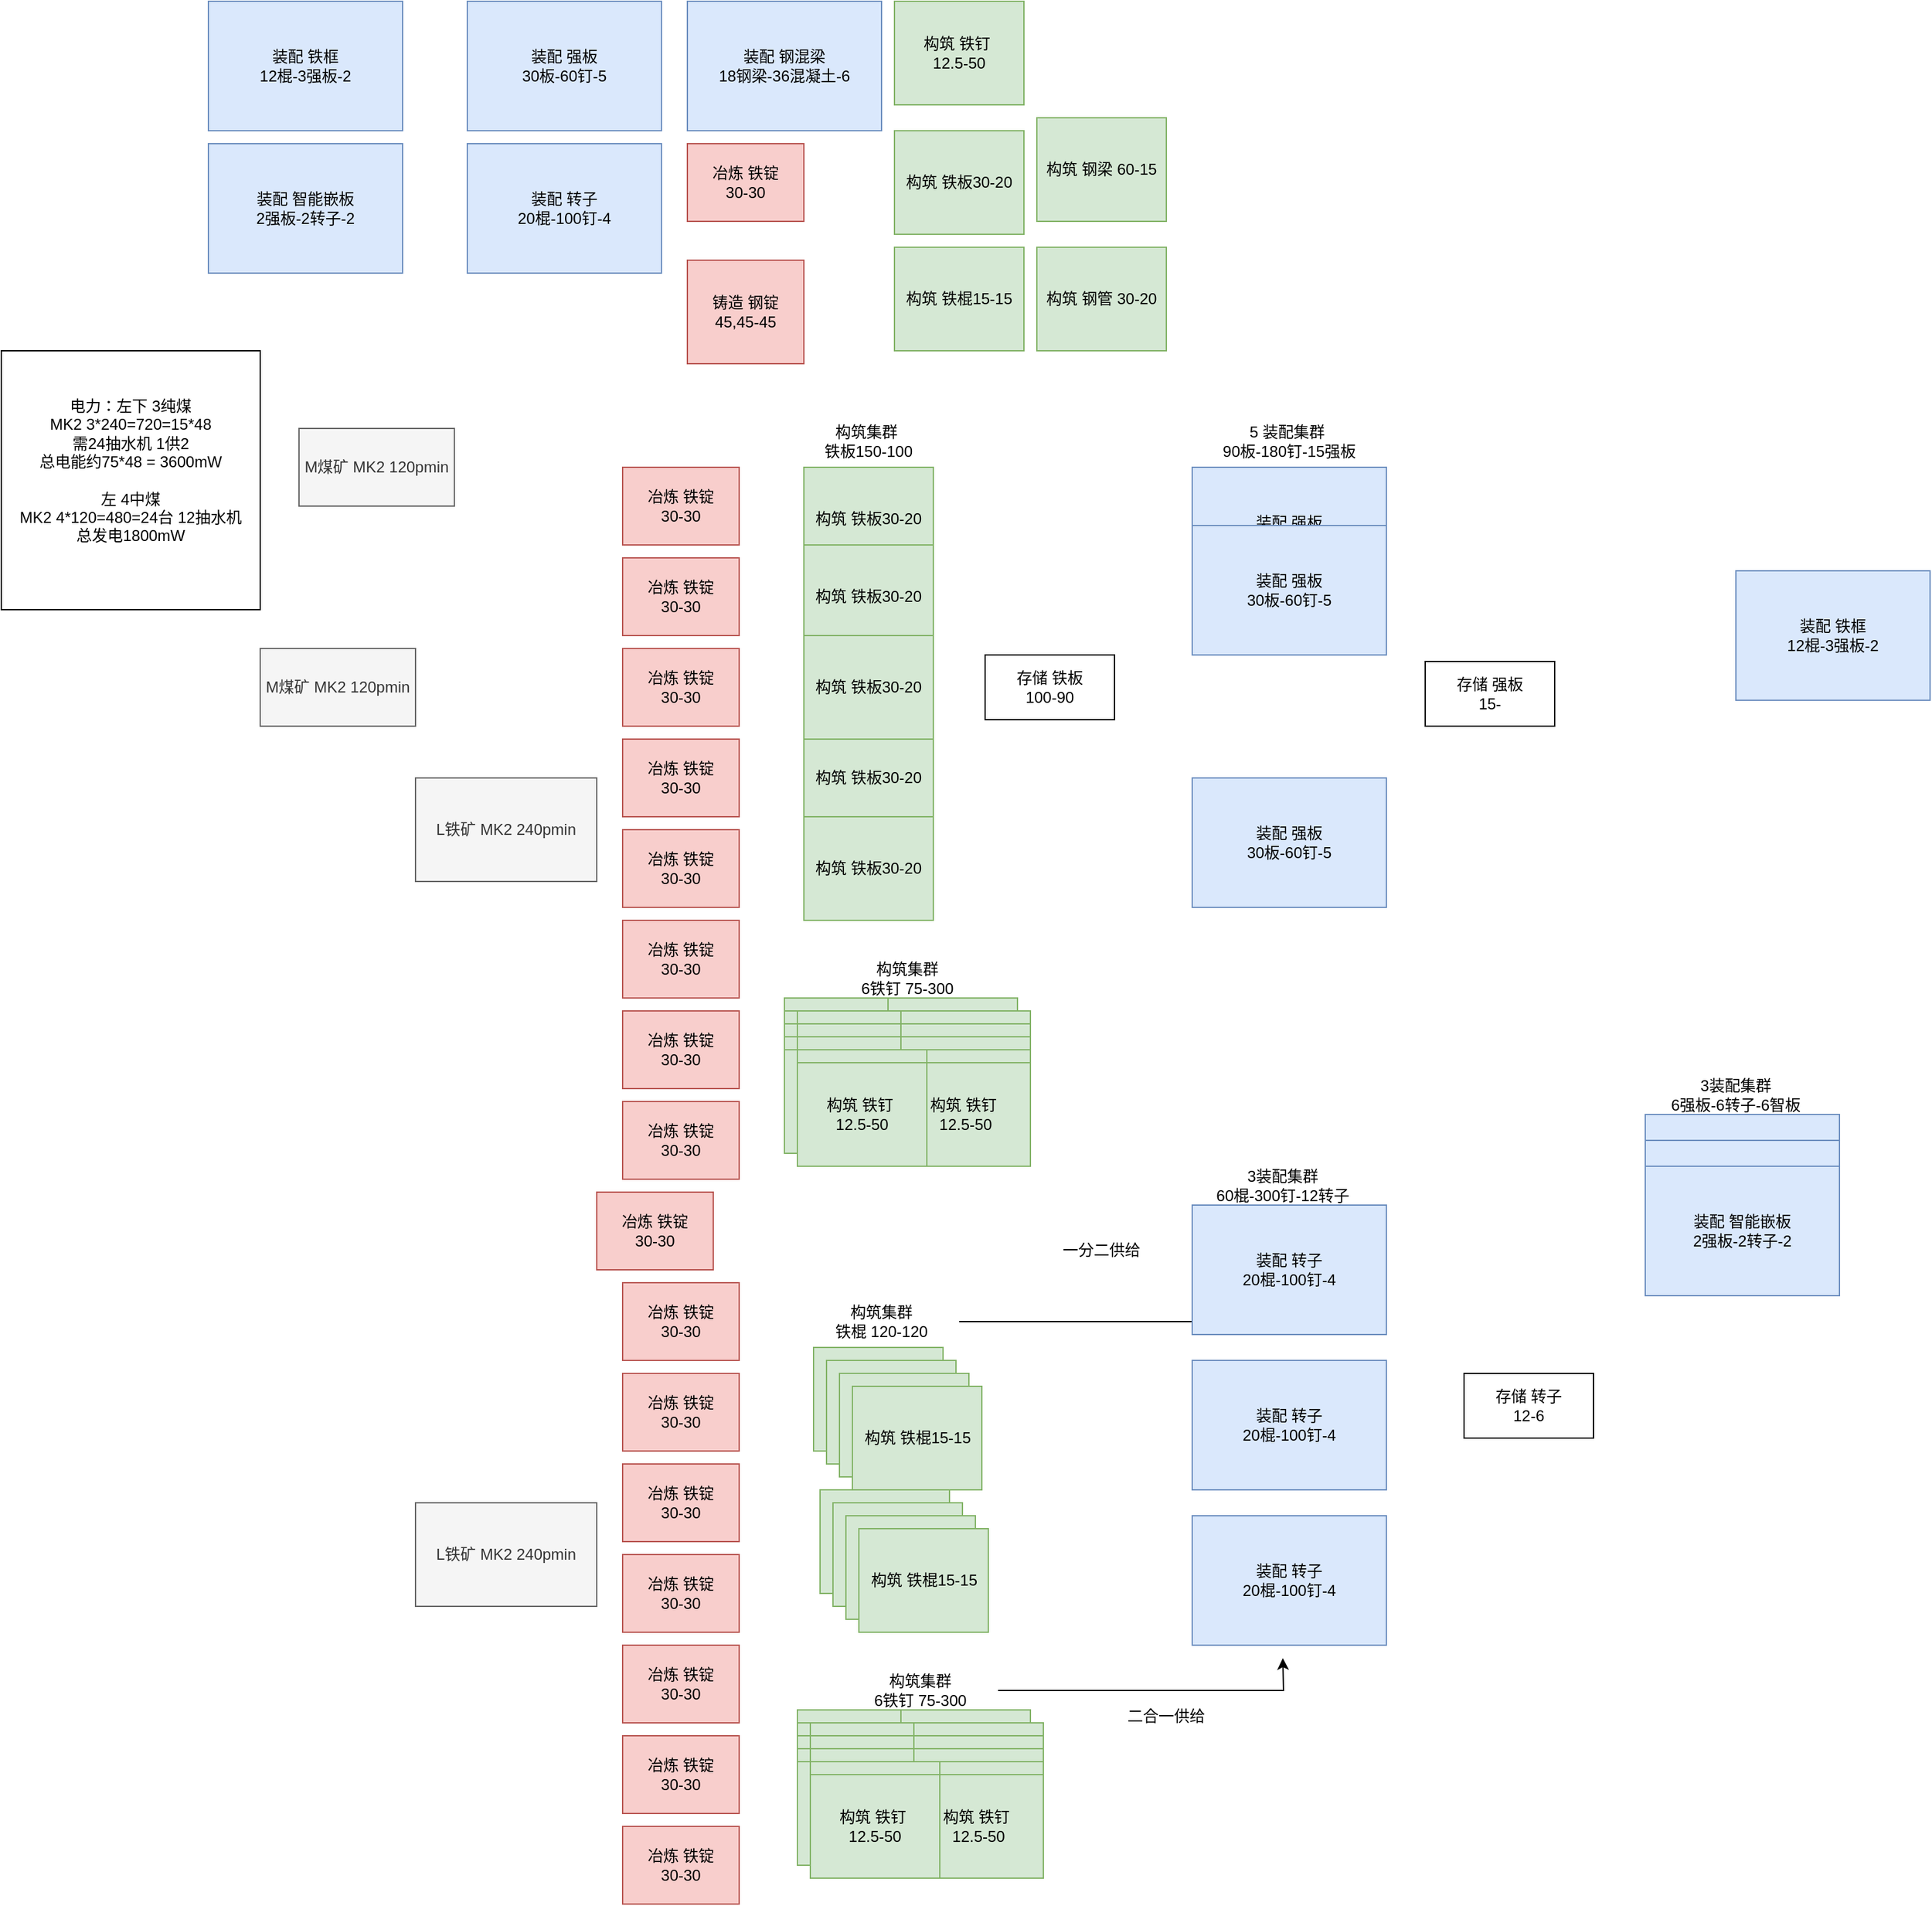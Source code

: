 <mxfile version="26.0.14">
  <diagram name="第 1 页" id="i8XOcRYiCNzHV1Cfkk7H">
    <mxGraphModel dx="2261" dy="1930" grid="1" gridSize="10" guides="1" tooltips="1" connect="1" arrows="1" fold="1" page="1" pageScale="1" pageWidth="827" pageHeight="1169" math="0" shadow="0">
      <root>
        <mxCell id="0" />
        <mxCell id="1" parent="0" />
        <mxCell id="OZfzm9xs_ot9Pj_BeB6e-1" value="L铁矿 MK2 240pmin" style="rounded=0;whiteSpace=wrap;html=1;fillColor=#f5f5f5;fontColor=#333333;strokeColor=#666666;" vertex="1" parent="1">
          <mxGeometry y="400" width="140" height="80" as="geometry" />
        </mxCell>
        <mxCell id="OZfzm9xs_ot9Pj_BeB6e-10" value="构筑 铁板30-20" style="rounded=0;whiteSpace=wrap;html=1;fillColor=#d5e8d4;strokeColor=#82b366;" vertex="1" parent="1">
          <mxGeometry x="300" y="360" width="100" height="80" as="geometry" />
        </mxCell>
        <mxCell id="OZfzm9xs_ot9Pj_BeB6e-11" value="构筑 铁棍15-15" style="rounded=0;whiteSpace=wrap;html=1;fillColor=#d5e8d4;strokeColor=#82b366;" vertex="1" parent="1">
          <mxGeometry x="370" y="-10" width="100" height="80" as="geometry" />
        </mxCell>
        <mxCell id="OZfzm9xs_ot9Pj_BeB6e-12" value="构筑 铁钉&amp;nbsp;&lt;div&gt;12.5-50&lt;/div&gt;" style="rounded=0;whiteSpace=wrap;html=1;fillColor=#d5e8d4;strokeColor=#82b366;" vertex="1" parent="1">
          <mxGeometry x="370" y="-200" width="100" height="80" as="geometry" />
        </mxCell>
        <mxCell id="OZfzm9xs_ot9Pj_BeB6e-14" value="冶炼 铁锭&lt;div&gt;30-30&lt;/div&gt;" style="rounded=0;whiteSpace=wrap;html=1;fillColor=#f8cecc;strokeColor=#b85450;" vertex="1" parent="1">
          <mxGeometry x="210" y="-90" width="90" height="60" as="geometry" />
        </mxCell>
        <mxCell id="OZfzm9xs_ot9Pj_BeB6e-15" value="构筑 钢管 30-20" style="rounded=0;whiteSpace=wrap;html=1;fillColor=#d5e8d4;strokeColor=#82b366;" vertex="1" parent="1">
          <mxGeometry x="480" y="-10" width="100" height="80" as="geometry" />
        </mxCell>
        <mxCell id="OZfzm9xs_ot9Pj_BeB6e-16" value="构筑 钢梁 60-15" style="rounded=0;whiteSpace=wrap;html=1;fillColor=#d5e8d4;strokeColor=#82b366;" vertex="1" parent="1">
          <mxGeometry x="480" y="-110" width="100" height="80" as="geometry" />
        </mxCell>
        <mxCell id="OZfzm9xs_ot9Pj_BeB6e-17" value="装配 钢混梁&lt;div&gt;18钢梁-36混凝土-6&lt;/div&gt;" style="rounded=0;whiteSpace=wrap;html=1;fillColor=#dae8fc;strokeColor=#6c8ebf;" vertex="1" parent="1">
          <mxGeometry x="210" y="-200" width="150" height="100" as="geometry" />
        </mxCell>
        <mxCell id="OZfzm9xs_ot9Pj_BeB6e-18" value="装配 铁框&lt;div&gt;12棍-3强板-2&lt;/div&gt;" style="rounded=0;whiteSpace=wrap;html=1;fillColor=#dae8fc;strokeColor=#6c8ebf;" vertex="1" parent="1">
          <mxGeometry x="-160" y="-200" width="150" height="100" as="geometry" />
        </mxCell>
        <mxCell id="OZfzm9xs_ot9Pj_BeB6e-19" value="装配 智能嵌板&lt;div&gt;2强板-2转子-2&lt;/div&gt;" style="rounded=0;whiteSpace=wrap;html=1;fillColor=#dae8fc;strokeColor=#6c8ebf;" vertex="1" parent="1">
          <mxGeometry x="-160" y="-90" width="150" height="100" as="geometry" />
        </mxCell>
        <mxCell id="OZfzm9xs_ot9Pj_BeB6e-20" value="装配 转子&lt;div&gt;20棍-100钉-4&lt;/div&gt;" style="rounded=0;whiteSpace=wrap;html=1;fillColor=#dae8fc;strokeColor=#6c8ebf;" vertex="1" parent="1">
          <mxGeometry x="40" y="-90" width="150" height="100" as="geometry" />
        </mxCell>
        <mxCell id="OZfzm9xs_ot9Pj_BeB6e-21" value="装配 强板&lt;div&gt;30板-60钉-5&lt;/div&gt;" style="rounded=0;whiteSpace=wrap;html=1;fillColor=#dae8fc;strokeColor=#6c8ebf;" vertex="1" parent="1">
          <mxGeometry x="40" y="-200" width="150" height="100" as="geometry" />
        </mxCell>
        <mxCell id="OZfzm9xs_ot9Pj_BeB6e-49" value="M煤矿 MK2 120pmin" style="rounded=0;whiteSpace=wrap;html=1;fillColor=#f5f5f5;fontColor=#333333;strokeColor=#666666;" vertex="1" parent="1">
          <mxGeometry x="-90" y="130" width="120" height="60" as="geometry" />
        </mxCell>
        <mxCell id="OZfzm9xs_ot9Pj_BeB6e-51" value="电力：左下 3纯煤&lt;div&gt;MK2 3*240=720=15*48&lt;/div&gt;&lt;div&gt;需24抽水机 1供2&lt;/div&gt;&lt;div&gt;总电能约75*48 = 3600mW&lt;/div&gt;&lt;div&gt;&lt;br&gt;&lt;/div&gt;&lt;div&gt;左 4中煤&lt;/div&gt;&lt;div&gt;MK2 4*120=480=24台 12抽水机&lt;/div&gt;&lt;div&gt;总发电1800mW&lt;/div&gt;&lt;div&gt;&lt;br&gt;&lt;/div&gt;" style="whiteSpace=wrap;html=1;aspect=fixed;" vertex="1" parent="1">
          <mxGeometry x="-320" y="70" width="200" height="200" as="geometry" />
        </mxCell>
        <mxCell id="OZfzm9xs_ot9Pj_BeB6e-54" value="M煤矿 MK2 120pmin" style="rounded=0;whiteSpace=wrap;html=1;fillColor=#f5f5f5;fontColor=#333333;strokeColor=#666666;" vertex="1" parent="1">
          <mxGeometry x="-120" y="300" width="120" height="60" as="geometry" />
        </mxCell>
        <mxCell id="OZfzm9xs_ot9Pj_BeB6e-120" value="铸造 钢锭&lt;div&gt;&lt;span style=&quot;background-color: transparent; color: light-dark(rgb(0, 0, 0), rgb(255, 255, 255));&quot;&gt;45,45-45&lt;/span&gt;&lt;/div&gt;" style="rounded=0;whiteSpace=wrap;html=1;fillColor=#f8cecc;strokeColor=#b85450;" vertex="1" parent="1">
          <mxGeometry x="210" width="90" height="80" as="geometry" />
        </mxCell>
        <mxCell id="OZfzm9xs_ot9Pj_BeB6e-121" value="存储 铁板&lt;div&gt;100-90&lt;/div&gt;" style="rounded=0;whiteSpace=wrap;html=1;" vertex="1" parent="1">
          <mxGeometry x="440" y="305" width="100" height="50" as="geometry" />
        </mxCell>
        <mxCell id="OZfzm9xs_ot9Pj_BeB6e-123" value="冶炼 铁锭&lt;div&gt;30-30&lt;/div&gt;" style="rounded=0;whiteSpace=wrap;html=1;fillColor=#f8cecc;strokeColor=#b85450;" vertex="1" parent="1">
          <mxGeometry x="160" y="160" width="90" height="60" as="geometry" />
        </mxCell>
        <mxCell id="OZfzm9xs_ot9Pj_BeB6e-124" value="冶炼 铁锭&lt;div&gt;30-30&lt;/div&gt;" style="rounded=0;whiteSpace=wrap;html=1;fillColor=#f8cecc;strokeColor=#b85450;" vertex="1" parent="1">
          <mxGeometry x="160" y="230" width="90" height="60" as="geometry" />
        </mxCell>
        <mxCell id="OZfzm9xs_ot9Pj_BeB6e-125" value="冶炼 铁锭&lt;div&gt;30-30&lt;/div&gt;" style="rounded=0;whiteSpace=wrap;html=1;fillColor=#f8cecc;strokeColor=#b85450;" vertex="1" parent="1">
          <mxGeometry x="160" y="300" width="90" height="60" as="geometry" />
        </mxCell>
        <mxCell id="OZfzm9xs_ot9Pj_BeB6e-126" value="冶炼 铁锭&lt;div&gt;30-30&lt;/div&gt;" style="rounded=0;whiteSpace=wrap;html=1;fillColor=#f8cecc;strokeColor=#b85450;" vertex="1" parent="1">
          <mxGeometry x="160" y="370" width="90" height="60" as="geometry" />
        </mxCell>
        <mxCell id="OZfzm9xs_ot9Pj_BeB6e-127" value="冶炼 铁锭&lt;div&gt;30-30&lt;/div&gt;" style="rounded=0;whiteSpace=wrap;html=1;fillColor=#f8cecc;strokeColor=#b85450;" vertex="1" parent="1">
          <mxGeometry x="160" y="440" width="90" height="60" as="geometry" />
        </mxCell>
        <mxCell id="OZfzm9xs_ot9Pj_BeB6e-128" value="冶炼 铁锭&lt;div&gt;30-30&lt;/div&gt;" style="rounded=0;whiteSpace=wrap;html=1;fillColor=#f8cecc;strokeColor=#b85450;" vertex="1" parent="1">
          <mxGeometry x="160" y="510" width="90" height="60" as="geometry" />
        </mxCell>
        <mxCell id="OZfzm9xs_ot9Pj_BeB6e-129" value="冶炼 铁锭&lt;div&gt;30-30&lt;/div&gt;" style="rounded=0;whiteSpace=wrap;html=1;fillColor=#f8cecc;strokeColor=#b85450;" vertex="1" parent="1">
          <mxGeometry x="160" y="580" width="90" height="60" as="geometry" />
        </mxCell>
        <mxCell id="OZfzm9xs_ot9Pj_BeB6e-130" value="冶炼 铁锭&lt;div&gt;30-30&lt;/div&gt;" style="rounded=0;whiteSpace=wrap;html=1;fillColor=#f8cecc;strokeColor=#b85450;" vertex="1" parent="1">
          <mxGeometry x="160" y="650" width="90" height="60" as="geometry" />
        </mxCell>
        <mxCell id="OZfzm9xs_ot9Pj_BeB6e-131" value="构筑 铁板30-20" style="rounded=0;whiteSpace=wrap;html=1;fillColor=#d5e8d4;strokeColor=#82b366;" vertex="1" parent="1">
          <mxGeometry x="300" y="160" width="100" height="80" as="geometry" />
        </mxCell>
        <mxCell id="OZfzm9xs_ot9Pj_BeB6e-132" value="构筑 铁板30-20" style="rounded=0;whiteSpace=wrap;html=1;fillColor=#d5e8d4;strokeColor=#82b366;" vertex="1" parent="1">
          <mxGeometry x="300" y="220" width="100" height="80" as="geometry" />
        </mxCell>
        <mxCell id="OZfzm9xs_ot9Pj_BeB6e-133" value="构筑 铁板30-20" style="rounded=0;whiteSpace=wrap;html=1;fillColor=#d5e8d4;strokeColor=#82b366;" vertex="1" parent="1">
          <mxGeometry x="300" y="290" width="100" height="80" as="geometry" />
        </mxCell>
        <mxCell id="OZfzm9xs_ot9Pj_BeB6e-134" value="构筑 铁板30-20" style="rounded=0;whiteSpace=wrap;html=1;fillColor=#d5e8d4;strokeColor=#82b366;" vertex="1" parent="1">
          <mxGeometry x="370" y="-100" width="100" height="80" as="geometry" />
        </mxCell>
        <mxCell id="OZfzm9xs_ot9Pj_BeB6e-135" value="构筑 铁板30-20" style="rounded=0;whiteSpace=wrap;html=1;fillColor=#d5e8d4;strokeColor=#82b366;" vertex="1" parent="1">
          <mxGeometry x="300" y="430" width="100" height="80" as="geometry" />
        </mxCell>
        <mxCell id="OZfzm9xs_ot9Pj_BeB6e-136" value="装配 强板&lt;div&gt;30板-60钉-5&lt;/div&gt;" style="rounded=0;whiteSpace=wrap;html=1;fillColor=#dae8fc;strokeColor=#6c8ebf;" vertex="1" parent="1">
          <mxGeometry x="600" y="160" width="150" height="100" as="geometry" />
        </mxCell>
        <mxCell id="OZfzm9xs_ot9Pj_BeB6e-137" value="装配 强板&lt;div&gt;30板-60钉-5&lt;/div&gt;" style="rounded=0;whiteSpace=wrap;html=1;fillColor=#dae8fc;strokeColor=#6c8ebf;" vertex="1" parent="1">
          <mxGeometry x="600" y="205" width="150" height="100" as="geometry" />
        </mxCell>
        <mxCell id="OZfzm9xs_ot9Pj_BeB6e-138" value="装配 强板&lt;div&gt;30板-60钉-5&lt;/div&gt;" style="rounded=0;whiteSpace=wrap;html=1;fillColor=#dae8fc;strokeColor=#6c8ebf;" vertex="1" parent="1">
          <mxGeometry x="600" y="400" width="150" height="100" as="geometry" />
        </mxCell>
        <mxCell id="OZfzm9xs_ot9Pj_BeB6e-139" value="构筑集群&amp;nbsp;&lt;div&gt;铁板150-100&lt;/div&gt;" style="text;html=1;align=center;verticalAlign=middle;whiteSpace=wrap;rounded=0;" vertex="1" parent="1">
          <mxGeometry x="290" y="110" width="120" height="60" as="geometry" />
        </mxCell>
        <mxCell id="OZfzm9xs_ot9Pj_BeB6e-140" value="5 装配集群&amp;nbsp;&lt;div&gt;90板-180钉-15强板&lt;/div&gt;" style="text;html=1;align=center;verticalAlign=middle;whiteSpace=wrap;rounded=0;" vertex="1" parent="1">
          <mxGeometry x="615" y="110" width="120" height="60" as="geometry" />
        </mxCell>
        <mxCell id="OZfzm9xs_ot9Pj_BeB6e-141" value="存储 强板&lt;div&gt;15-&lt;/div&gt;" style="rounded=0;whiteSpace=wrap;html=1;" vertex="1" parent="1">
          <mxGeometry x="780" y="310" width="100" height="50" as="geometry" />
        </mxCell>
        <mxCell id="OZfzm9xs_ot9Pj_BeB6e-142" value="L铁矿 MK2 240pmin" style="rounded=0;whiteSpace=wrap;html=1;fillColor=#f5f5f5;fontColor=#333333;strokeColor=#666666;" vertex="1" parent="1">
          <mxGeometry y="960" width="140" height="80" as="geometry" />
        </mxCell>
        <mxCell id="OZfzm9xs_ot9Pj_BeB6e-143" value="冶炼 铁锭&lt;div&gt;30-30&lt;/div&gt;" style="rounded=0;whiteSpace=wrap;html=1;fillColor=#f8cecc;strokeColor=#b85450;" vertex="1" parent="1">
          <mxGeometry x="140" y="720" width="90" height="60" as="geometry" />
        </mxCell>
        <mxCell id="OZfzm9xs_ot9Pj_BeB6e-144" value="冶炼 铁锭&lt;div&gt;30-30&lt;/div&gt;" style="rounded=0;whiteSpace=wrap;html=1;fillColor=#f8cecc;strokeColor=#b85450;" vertex="1" parent="1">
          <mxGeometry x="160" y="790" width="90" height="60" as="geometry" />
        </mxCell>
        <mxCell id="OZfzm9xs_ot9Pj_BeB6e-145" value="冶炼 铁锭&lt;div&gt;30-30&lt;/div&gt;" style="rounded=0;whiteSpace=wrap;html=1;fillColor=#f8cecc;strokeColor=#b85450;" vertex="1" parent="1">
          <mxGeometry x="160" y="860" width="90" height="60" as="geometry" />
        </mxCell>
        <mxCell id="OZfzm9xs_ot9Pj_BeB6e-146" value="冶炼 铁锭&lt;div&gt;30-30&lt;/div&gt;" style="rounded=0;whiteSpace=wrap;html=1;fillColor=#f8cecc;strokeColor=#b85450;" vertex="1" parent="1">
          <mxGeometry x="160" y="930" width="90" height="60" as="geometry" />
        </mxCell>
        <mxCell id="OZfzm9xs_ot9Pj_BeB6e-147" value="冶炼 铁锭&lt;div&gt;30-30&lt;/div&gt;" style="rounded=0;whiteSpace=wrap;html=1;fillColor=#f8cecc;strokeColor=#b85450;" vertex="1" parent="1">
          <mxGeometry x="160" y="1000" width="90" height="60" as="geometry" />
        </mxCell>
        <mxCell id="OZfzm9xs_ot9Pj_BeB6e-148" value="冶炼 铁锭&lt;div&gt;30-30&lt;/div&gt;" style="rounded=0;whiteSpace=wrap;html=1;fillColor=#f8cecc;strokeColor=#b85450;" vertex="1" parent="1">
          <mxGeometry x="160" y="1070" width="90" height="60" as="geometry" />
        </mxCell>
        <mxCell id="OZfzm9xs_ot9Pj_BeB6e-149" value="冶炼 铁锭&lt;div&gt;30-30&lt;/div&gt;" style="rounded=0;whiteSpace=wrap;html=1;fillColor=#f8cecc;strokeColor=#b85450;" vertex="1" parent="1">
          <mxGeometry x="160" y="1140" width="90" height="60" as="geometry" />
        </mxCell>
        <mxCell id="OZfzm9xs_ot9Pj_BeB6e-150" value="冶炼 铁锭&lt;div&gt;30-30&lt;/div&gt;" style="rounded=0;whiteSpace=wrap;html=1;fillColor=#f8cecc;strokeColor=#b85450;" vertex="1" parent="1">
          <mxGeometry x="160" y="1210" width="90" height="60" as="geometry" />
        </mxCell>
        <mxCell id="OZfzm9xs_ot9Pj_BeB6e-162" value="构筑 铁棍15-15" style="rounded=0;whiteSpace=wrap;html=1;fillColor=#d5e8d4;strokeColor=#82b366;" vertex="1" parent="1">
          <mxGeometry x="307.5" y="840" width="100" height="80" as="geometry" />
        </mxCell>
        <mxCell id="OZfzm9xs_ot9Pj_BeB6e-163" value="构筑 铁棍15-15" style="rounded=0;whiteSpace=wrap;html=1;fillColor=#d5e8d4;strokeColor=#82b366;" vertex="1" parent="1">
          <mxGeometry x="317.5" y="850" width="100" height="80" as="geometry" />
        </mxCell>
        <mxCell id="OZfzm9xs_ot9Pj_BeB6e-164" value="构筑 铁棍15-15" style="rounded=0;whiteSpace=wrap;html=1;fillColor=#d5e8d4;strokeColor=#82b366;" vertex="1" parent="1">
          <mxGeometry x="327.5" y="860" width="100" height="80" as="geometry" />
        </mxCell>
        <mxCell id="OZfzm9xs_ot9Pj_BeB6e-165" value="构筑 铁棍15-15" style="rounded=0;whiteSpace=wrap;html=1;fillColor=#d5e8d4;strokeColor=#82b366;" vertex="1" parent="1">
          <mxGeometry x="337.5" y="870" width="100" height="80" as="geometry" />
        </mxCell>
        <mxCell id="OZfzm9xs_ot9Pj_BeB6e-166" value="构筑 铁棍15-15" style="rounded=0;whiteSpace=wrap;html=1;fillColor=#d5e8d4;strokeColor=#82b366;" vertex="1" parent="1">
          <mxGeometry x="312.5" y="950" width="100" height="80" as="geometry" />
        </mxCell>
        <mxCell id="OZfzm9xs_ot9Pj_BeB6e-167" value="构筑 铁棍15-15" style="rounded=0;whiteSpace=wrap;html=1;fillColor=#d5e8d4;strokeColor=#82b366;" vertex="1" parent="1">
          <mxGeometry x="322.5" y="960" width="100" height="80" as="geometry" />
        </mxCell>
        <mxCell id="OZfzm9xs_ot9Pj_BeB6e-168" value="构筑 铁棍15-15" style="rounded=0;whiteSpace=wrap;html=1;fillColor=#d5e8d4;strokeColor=#82b366;" vertex="1" parent="1">
          <mxGeometry x="332.5" y="970" width="100" height="80" as="geometry" />
        </mxCell>
        <mxCell id="OZfzm9xs_ot9Pj_BeB6e-169" value="构筑 铁棍15-15" style="rounded=0;whiteSpace=wrap;html=1;fillColor=#d5e8d4;strokeColor=#82b366;" vertex="1" parent="1">
          <mxGeometry x="342.5" y="980" width="100" height="80" as="geometry" />
        </mxCell>
        <mxCell id="OZfzm9xs_ot9Pj_BeB6e-229" style="edgeStyle=orthogonalEdgeStyle;rounded=0;orthogonalLoop=1;jettySize=auto;html=1;" edge="1" parent="1" source="OZfzm9xs_ot9Pj_BeB6e-170" target="OZfzm9xs_ot9Pj_BeB6e-228">
          <mxGeometry relative="1" as="geometry" />
        </mxCell>
        <mxCell id="OZfzm9xs_ot9Pj_BeB6e-170" value="构筑集群&lt;div&gt;铁棍 120-120&lt;/div&gt;" style="text;html=1;align=center;verticalAlign=middle;whiteSpace=wrap;rounded=0;" vertex="1" parent="1">
          <mxGeometry x="300" y="790" width="120" height="60" as="geometry" />
        </mxCell>
        <mxCell id="OZfzm9xs_ot9Pj_BeB6e-171" value="装配 转子&lt;div&gt;20棍-100钉-4&lt;/div&gt;" style="rounded=0;whiteSpace=wrap;html=1;fillColor=#dae8fc;strokeColor=#6c8ebf;" vertex="1" parent="1">
          <mxGeometry x="600" y="730" width="150" height="100" as="geometry" />
        </mxCell>
        <mxCell id="OZfzm9xs_ot9Pj_BeB6e-172" value="装配 转子&lt;div&gt;20棍-100钉-4&lt;/div&gt;" style="rounded=0;whiteSpace=wrap;html=1;fillColor=#dae8fc;strokeColor=#6c8ebf;" vertex="1" parent="1">
          <mxGeometry x="600" y="850" width="150" height="100" as="geometry" />
        </mxCell>
        <mxCell id="OZfzm9xs_ot9Pj_BeB6e-173" value="装配 转子&lt;div&gt;20棍-100钉-4&lt;/div&gt;" style="rounded=0;whiteSpace=wrap;html=1;fillColor=#dae8fc;strokeColor=#6c8ebf;" vertex="1" parent="1">
          <mxGeometry x="600" y="970" width="150" height="100" as="geometry" />
        </mxCell>
        <mxCell id="OZfzm9xs_ot9Pj_BeB6e-205" value="构筑 铁钉&amp;nbsp;&lt;div&gt;12.5-50&lt;/div&gt;" style="rounded=0;whiteSpace=wrap;html=1;fillColor=#d5e8d4;strokeColor=#82b366;" vertex="1" parent="1">
          <mxGeometry x="295" y="1120" width="100" height="80" as="geometry" />
        </mxCell>
        <mxCell id="OZfzm9xs_ot9Pj_BeB6e-206" value="构筑 铁钉&amp;nbsp;&lt;div&gt;12.5-50&lt;/div&gt;" style="rounded=0;whiteSpace=wrap;html=1;fillColor=#d5e8d4;strokeColor=#82b366;" vertex="1" parent="1">
          <mxGeometry x="295" y="1130" width="100" height="80" as="geometry" />
        </mxCell>
        <mxCell id="OZfzm9xs_ot9Pj_BeB6e-207" value="构筑 铁钉&amp;nbsp;&lt;div&gt;12.5-50&lt;/div&gt;" style="rounded=0;whiteSpace=wrap;html=1;fillColor=#d5e8d4;strokeColor=#82b366;" vertex="1" parent="1">
          <mxGeometry x="295" y="1140" width="100" height="80" as="geometry" />
        </mxCell>
        <mxCell id="OZfzm9xs_ot9Pj_BeB6e-208" value="构筑 铁钉&amp;nbsp;&lt;div&gt;12.5-50&lt;/div&gt;" style="rounded=0;whiteSpace=wrap;html=1;fillColor=#d5e8d4;strokeColor=#82b366;" vertex="1" parent="1">
          <mxGeometry x="375" y="1120" width="100" height="80" as="geometry" />
        </mxCell>
        <mxCell id="OZfzm9xs_ot9Pj_BeB6e-209" value="构筑 铁钉&amp;nbsp;&lt;div&gt;12.5-50&lt;/div&gt;" style="rounded=0;whiteSpace=wrap;html=1;fillColor=#d5e8d4;strokeColor=#82b366;" vertex="1" parent="1">
          <mxGeometry x="375" y="1130" width="100" height="80" as="geometry" />
        </mxCell>
        <mxCell id="OZfzm9xs_ot9Pj_BeB6e-210" value="构筑 铁钉&amp;nbsp;&lt;div&gt;12.5-50&lt;/div&gt;" style="rounded=0;whiteSpace=wrap;html=1;fillColor=#d5e8d4;strokeColor=#82b366;" vertex="1" parent="1">
          <mxGeometry x="375" y="1140" width="100" height="80" as="geometry" />
        </mxCell>
        <mxCell id="OZfzm9xs_ot9Pj_BeB6e-211" value="构筑 铁钉&amp;nbsp;&lt;div&gt;12.5-50&lt;/div&gt;" style="rounded=0;whiteSpace=wrap;html=1;fillColor=#d5e8d4;strokeColor=#82b366;" vertex="1" parent="1">
          <mxGeometry x="375" y="1150" width="100" height="80" as="geometry" />
        </mxCell>
        <mxCell id="OZfzm9xs_ot9Pj_BeB6e-212" value="构筑 铁钉&amp;nbsp;&lt;div&gt;12.5-50&lt;/div&gt;" style="rounded=0;whiteSpace=wrap;html=1;fillColor=#d5e8d4;strokeColor=#82b366;" vertex="1" parent="1">
          <mxGeometry x="375" y="1160" width="100" height="80" as="geometry" />
        </mxCell>
        <mxCell id="OZfzm9xs_ot9Pj_BeB6e-213" value="构筑 铁钉&amp;nbsp;&lt;div&gt;12.5-50&lt;/div&gt;" style="rounded=0;whiteSpace=wrap;html=1;fillColor=#d5e8d4;strokeColor=#82b366;" vertex="1" parent="1">
          <mxGeometry x="295" y="1150" width="100" height="80" as="geometry" />
        </mxCell>
        <mxCell id="OZfzm9xs_ot9Pj_BeB6e-214" value="构筑 铁钉&amp;nbsp;&lt;div&gt;12.5-50&lt;/div&gt;" style="rounded=0;whiteSpace=wrap;html=1;fillColor=#d5e8d4;strokeColor=#82b366;" vertex="1" parent="1">
          <mxGeometry x="295" y="1160" width="100" height="80" as="geometry" />
        </mxCell>
        <mxCell id="OZfzm9xs_ot9Pj_BeB6e-226" style="edgeStyle=orthogonalEdgeStyle;rounded=0;orthogonalLoop=1;jettySize=auto;html=1;" edge="1" parent="1" source="OZfzm9xs_ot9Pj_BeB6e-215">
          <mxGeometry relative="1" as="geometry">
            <mxPoint x="670" y="1080" as="targetPoint" />
          </mxGeometry>
        </mxCell>
        <mxCell id="OZfzm9xs_ot9Pj_BeB6e-215" value="构筑集群&lt;div&gt;6铁钉 75-300&lt;/div&gt;" style="text;html=1;align=center;verticalAlign=middle;whiteSpace=wrap;rounded=0;" vertex="1" parent="1">
          <mxGeometry x="330" y="1090" width="120" height="30" as="geometry" />
        </mxCell>
        <mxCell id="OZfzm9xs_ot9Pj_BeB6e-216" value="构筑 铁钉&amp;nbsp;&lt;div&gt;12.5-50&lt;/div&gt;" style="rounded=0;whiteSpace=wrap;html=1;fillColor=#d5e8d4;strokeColor=#82b366;" vertex="1" parent="1">
          <mxGeometry x="305" y="1130" width="100" height="80" as="geometry" />
        </mxCell>
        <mxCell id="OZfzm9xs_ot9Pj_BeB6e-217" value="构筑 铁钉&amp;nbsp;&lt;div&gt;12.5-50&lt;/div&gt;" style="rounded=0;whiteSpace=wrap;html=1;fillColor=#d5e8d4;strokeColor=#82b366;" vertex="1" parent="1">
          <mxGeometry x="305" y="1140" width="100" height="80" as="geometry" />
        </mxCell>
        <mxCell id="OZfzm9xs_ot9Pj_BeB6e-218" value="构筑 铁钉&amp;nbsp;&lt;div&gt;12.5-50&lt;/div&gt;" style="rounded=0;whiteSpace=wrap;html=1;fillColor=#d5e8d4;strokeColor=#82b366;" vertex="1" parent="1">
          <mxGeometry x="305" y="1150" width="100" height="80" as="geometry" />
        </mxCell>
        <mxCell id="OZfzm9xs_ot9Pj_BeB6e-219" value="构筑 铁钉&amp;nbsp;&lt;div&gt;12.5-50&lt;/div&gt;" style="rounded=0;whiteSpace=wrap;html=1;fillColor=#d5e8d4;strokeColor=#82b366;" vertex="1" parent="1">
          <mxGeometry x="385" y="1130" width="100" height="80" as="geometry" />
        </mxCell>
        <mxCell id="OZfzm9xs_ot9Pj_BeB6e-220" value="构筑 铁钉&amp;nbsp;&lt;div&gt;12.5-50&lt;/div&gt;" style="rounded=0;whiteSpace=wrap;html=1;fillColor=#d5e8d4;strokeColor=#82b366;" vertex="1" parent="1">
          <mxGeometry x="385" y="1140" width="100" height="80" as="geometry" />
        </mxCell>
        <mxCell id="OZfzm9xs_ot9Pj_BeB6e-221" value="构筑 铁钉&amp;nbsp;&lt;div&gt;12.5-50&lt;/div&gt;" style="rounded=0;whiteSpace=wrap;html=1;fillColor=#d5e8d4;strokeColor=#82b366;" vertex="1" parent="1">
          <mxGeometry x="385" y="1150" width="100" height="80" as="geometry" />
        </mxCell>
        <mxCell id="OZfzm9xs_ot9Pj_BeB6e-222" value="构筑 铁钉&amp;nbsp;&lt;div&gt;12.5-50&lt;/div&gt;" style="rounded=0;whiteSpace=wrap;html=1;fillColor=#d5e8d4;strokeColor=#82b366;" vertex="1" parent="1">
          <mxGeometry x="385" y="1160" width="100" height="80" as="geometry" />
        </mxCell>
        <mxCell id="OZfzm9xs_ot9Pj_BeB6e-223" value="构筑 铁钉&amp;nbsp;&lt;div&gt;12.5-50&lt;/div&gt;" style="rounded=0;whiteSpace=wrap;html=1;fillColor=#d5e8d4;strokeColor=#82b366;" vertex="1" parent="1">
          <mxGeometry x="385" y="1170" width="100" height="80" as="geometry" />
        </mxCell>
        <mxCell id="OZfzm9xs_ot9Pj_BeB6e-224" value="构筑 铁钉&amp;nbsp;&lt;div&gt;12.5-50&lt;/div&gt;" style="rounded=0;whiteSpace=wrap;html=1;fillColor=#d5e8d4;strokeColor=#82b366;" vertex="1" parent="1">
          <mxGeometry x="305" y="1160" width="100" height="80" as="geometry" />
        </mxCell>
        <mxCell id="OZfzm9xs_ot9Pj_BeB6e-225" value="构筑 铁钉&amp;nbsp;&lt;div&gt;12.5-50&lt;/div&gt;" style="rounded=0;whiteSpace=wrap;html=1;fillColor=#d5e8d4;strokeColor=#82b366;" vertex="1" parent="1">
          <mxGeometry x="305" y="1170" width="100" height="80" as="geometry" />
        </mxCell>
        <mxCell id="OZfzm9xs_ot9Pj_BeB6e-227" value="二合一供给" style="text;html=1;align=center;verticalAlign=middle;whiteSpace=wrap;rounded=0;" vertex="1" parent="1">
          <mxGeometry x="520" y="1110" width="120" height="30" as="geometry" />
        </mxCell>
        <mxCell id="OZfzm9xs_ot9Pj_BeB6e-228" value="3装配集群&lt;div&gt;60棍-300钉-12转子&lt;/div&gt;" style="text;html=1;align=center;verticalAlign=middle;whiteSpace=wrap;rounded=0;" vertex="1" parent="1">
          <mxGeometry x="610" y="700" width="120" height="30" as="geometry" />
        </mxCell>
        <mxCell id="OZfzm9xs_ot9Pj_BeB6e-230" value="一分二供给" style="text;html=1;align=center;verticalAlign=middle;whiteSpace=wrap;rounded=0;" vertex="1" parent="1">
          <mxGeometry x="470" y="750" width="120" height="30" as="geometry" />
        </mxCell>
        <mxCell id="OZfzm9xs_ot9Pj_BeB6e-231" value="装配 智能嵌板&lt;div&gt;2强板-2转子-2&lt;/div&gt;" style="rounded=0;whiteSpace=wrap;html=1;fillColor=#dae8fc;strokeColor=#6c8ebf;" vertex="1" parent="1">
          <mxGeometry x="950" y="660" width="150" height="100" as="geometry" />
        </mxCell>
        <mxCell id="OZfzm9xs_ot9Pj_BeB6e-232" value="装配 智能嵌板&lt;div&gt;2强板-2转子-2&lt;/div&gt;" style="rounded=0;whiteSpace=wrap;html=1;fillColor=#dae8fc;strokeColor=#6c8ebf;" vertex="1" parent="1">
          <mxGeometry x="950" y="680" width="150" height="100" as="geometry" />
        </mxCell>
        <mxCell id="OZfzm9xs_ot9Pj_BeB6e-233" value="装配 智能嵌板&lt;div&gt;2强板-2转子-2&lt;/div&gt;" style="rounded=0;whiteSpace=wrap;html=1;fillColor=#dae8fc;strokeColor=#6c8ebf;" vertex="1" parent="1">
          <mxGeometry x="950" y="700" width="150" height="100" as="geometry" />
        </mxCell>
        <mxCell id="OZfzm9xs_ot9Pj_BeB6e-234" value="3装配集群&lt;div&gt;6强板-6转子-6智板&lt;/div&gt;" style="text;html=1;align=center;verticalAlign=middle;whiteSpace=wrap;rounded=0;" vertex="1" parent="1">
          <mxGeometry x="960" y="630" width="120" height="30" as="geometry" />
        </mxCell>
        <mxCell id="OZfzm9xs_ot9Pj_BeB6e-235" value="存储 转子&lt;div&gt;12-6&lt;/div&gt;" style="rounded=0;whiteSpace=wrap;html=1;" vertex="1" parent="1">
          <mxGeometry x="810" y="860" width="100" height="50" as="geometry" />
        </mxCell>
        <mxCell id="OZfzm9xs_ot9Pj_BeB6e-236" value="装配 铁框&lt;div&gt;12棍-3强板-2&lt;/div&gt;" style="rounded=0;whiteSpace=wrap;html=1;fillColor=#dae8fc;strokeColor=#6c8ebf;" vertex="1" parent="1">
          <mxGeometry x="1020" y="240" width="150" height="100" as="geometry" />
        </mxCell>
        <mxCell id="OZfzm9xs_ot9Pj_BeB6e-237" value="构筑 铁钉&amp;nbsp;&lt;div&gt;12.5-50&lt;/div&gt;" style="rounded=0;whiteSpace=wrap;html=1;fillColor=#d5e8d4;strokeColor=#82b366;" vertex="1" parent="1">
          <mxGeometry x="285" y="570" width="100" height="80" as="geometry" />
        </mxCell>
        <mxCell id="OZfzm9xs_ot9Pj_BeB6e-238" value="构筑 铁钉&amp;nbsp;&lt;div&gt;12.5-50&lt;/div&gt;" style="rounded=0;whiteSpace=wrap;html=1;fillColor=#d5e8d4;strokeColor=#82b366;" vertex="1" parent="1">
          <mxGeometry x="285" y="580" width="100" height="80" as="geometry" />
        </mxCell>
        <mxCell id="OZfzm9xs_ot9Pj_BeB6e-239" value="构筑 铁钉&amp;nbsp;&lt;div&gt;12.5-50&lt;/div&gt;" style="rounded=0;whiteSpace=wrap;html=1;fillColor=#d5e8d4;strokeColor=#82b366;" vertex="1" parent="1">
          <mxGeometry x="285" y="590" width="100" height="80" as="geometry" />
        </mxCell>
        <mxCell id="OZfzm9xs_ot9Pj_BeB6e-240" value="构筑 铁钉&amp;nbsp;&lt;div&gt;12.5-50&lt;/div&gt;" style="rounded=0;whiteSpace=wrap;html=1;fillColor=#d5e8d4;strokeColor=#82b366;" vertex="1" parent="1">
          <mxGeometry x="365" y="570" width="100" height="80" as="geometry" />
        </mxCell>
        <mxCell id="OZfzm9xs_ot9Pj_BeB6e-241" value="构筑 铁钉&amp;nbsp;&lt;div&gt;12.5-50&lt;/div&gt;" style="rounded=0;whiteSpace=wrap;html=1;fillColor=#d5e8d4;strokeColor=#82b366;" vertex="1" parent="1">
          <mxGeometry x="365" y="580" width="100" height="80" as="geometry" />
        </mxCell>
        <mxCell id="OZfzm9xs_ot9Pj_BeB6e-242" value="构筑 铁钉&amp;nbsp;&lt;div&gt;12.5-50&lt;/div&gt;" style="rounded=0;whiteSpace=wrap;html=1;fillColor=#d5e8d4;strokeColor=#82b366;" vertex="1" parent="1">
          <mxGeometry x="365" y="590" width="100" height="80" as="geometry" />
        </mxCell>
        <mxCell id="OZfzm9xs_ot9Pj_BeB6e-243" value="构筑 铁钉&amp;nbsp;&lt;div&gt;12.5-50&lt;/div&gt;" style="rounded=0;whiteSpace=wrap;html=1;fillColor=#d5e8d4;strokeColor=#82b366;" vertex="1" parent="1">
          <mxGeometry x="365" y="600" width="100" height="80" as="geometry" />
        </mxCell>
        <mxCell id="OZfzm9xs_ot9Pj_BeB6e-244" value="构筑 铁钉&amp;nbsp;&lt;div&gt;12.5-50&lt;/div&gt;" style="rounded=0;whiteSpace=wrap;html=1;fillColor=#d5e8d4;strokeColor=#82b366;" vertex="1" parent="1">
          <mxGeometry x="365" y="610" width="100" height="80" as="geometry" />
        </mxCell>
        <mxCell id="OZfzm9xs_ot9Pj_BeB6e-245" value="构筑 铁钉&amp;nbsp;&lt;div&gt;12.5-50&lt;/div&gt;" style="rounded=0;whiteSpace=wrap;html=1;fillColor=#d5e8d4;strokeColor=#82b366;" vertex="1" parent="1">
          <mxGeometry x="285" y="600" width="100" height="80" as="geometry" />
        </mxCell>
        <mxCell id="OZfzm9xs_ot9Pj_BeB6e-246" value="构筑 铁钉&amp;nbsp;&lt;div&gt;12.5-50&lt;/div&gt;" style="rounded=0;whiteSpace=wrap;html=1;fillColor=#d5e8d4;strokeColor=#82b366;" vertex="1" parent="1">
          <mxGeometry x="285" y="610" width="100" height="80" as="geometry" />
        </mxCell>
        <mxCell id="OZfzm9xs_ot9Pj_BeB6e-247" value="构筑集群&lt;div&gt;6铁钉 75-300&lt;/div&gt;" style="text;html=1;align=center;verticalAlign=middle;whiteSpace=wrap;rounded=0;" vertex="1" parent="1">
          <mxGeometry x="320" y="540" width="120" height="30" as="geometry" />
        </mxCell>
        <mxCell id="OZfzm9xs_ot9Pj_BeB6e-248" value="构筑 铁钉&amp;nbsp;&lt;div&gt;12.5-50&lt;/div&gt;" style="rounded=0;whiteSpace=wrap;html=1;fillColor=#d5e8d4;strokeColor=#82b366;" vertex="1" parent="1">
          <mxGeometry x="295" y="580" width="100" height="80" as="geometry" />
        </mxCell>
        <mxCell id="OZfzm9xs_ot9Pj_BeB6e-249" value="构筑 铁钉&amp;nbsp;&lt;div&gt;12.5-50&lt;/div&gt;" style="rounded=0;whiteSpace=wrap;html=1;fillColor=#d5e8d4;strokeColor=#82b366;" vertex="1" parent="1">
          <mxGeometry x="295" y="590" width="100" height="80" as="geometry" />
        </mxCell>
        <mxCell id="OZfzm9xs_ot9Pj_BeB6e-250" value="构筑 铁钉&amp;nbsp;&lt;div&gt;12.5-50&lt;/div&gt;" style="rounded=0;whiteSpace=wrap;html=1;fillColor=#d5e8d4;strokeColor=#82b366;" vertex="1" parent="1">
          <mxGeometry x="295" y="600" width="100" height="80" as="geometry" />
        </mxCell>
        <mxCell id="OZfzm9xs_ot9Pj_BeB6e-251" value="构筑 铁钉&amp;nbsp;&lt;div&gt;12.5-50&lt;/div&gt;" style="rounded=0;whiteSpace=wrap;html=1;fillColor=#d5e8d4;strokeColor=#82b366;" vertex="1" parent="1">
          <mxGeometry x="375" y="580" width="100" height="80" as="geometry" />
        </mxCell>
        <mxCell id="OZfzm9xs_ot9Pj_BeB6e-252" value="构筑 铁钉&amp;nbsp;&lt;div&gt;12.5-50&lt;/div&gt;" style="rounded=0;whiteSpace=wrap;html=1;fillColor=#d5e8d4;strokeColor=#82b366;" vertex="1" parent="1">
          <mxGeometry x="375" y="590" width="100" height="80" as="geometry" />
        </mxCell>
        <mxCell id="OZfzm9xs_ot9Pj_BeB6e-253" value="构筑 铁钉&amp;nbsp;&lt;div&gt;12.5-50&lt;/div&gt;" style="rounded=0;whiteSpace=wrap;html=1;fillColor=#d5e8d4;strokeColor=#82b366;" vertex="1" parent="1">
          <mxGeometry x="375" y="600" width="100" height="80" as="geometry" />
        </mxCell>
        <mxCell id="OZfzm9xs_ot9Pj_BeB6e-254" value="构筑 铁钉&amp;nbsp;&lt;div&gt;12.5-50&lt;/div&gt;" style="rounded=0;whiteSpace=wrap;html=1;fillColor=#d5e8d4;strokeColor=#82b366;" vertex="1" parent="1">
          <mxGeometry x="375" y="610" width="100" height="80" as="geometry" />
        </mxCell>
        <mxCell id="OZfzm9xs_ot9Pj_BeB6e-255" value="构筑 铁钉&amp;nbsp;&lt;div&gt;12.5-50&lt;/div&gt;" style="rounded=0;whiteSpace=wrap;html=1;fillColor=#d5e8d4;strokeColor=#82b366;" vertex="1" parent="1">
          <mxGeometry x="375" y="620" width="100" height="80" as="geometry" />
        </mxCell>
        <mxCell id="OZfzm9xs_ot9Pj_BeB6e-256" value="构筑 铁钉&amp;nbsp;&lt;div&gt;12.5-50&lt;/div&gt;" style="rounded=0;whiteSpace=wrap;html=1;fillColor=#d5e8d4;strokeColor=#82b366;" vertex="1" parent="1">
          <mxGeometry x="295" y="610" width="100" height="80" as="geometry" />
        </mxCell>
        <mxCell id="OZfzm9xs_ot9Pj_BeB6e-257" value="构筑 铁钉&amp;nbsp;&lt;div&gt;12.5-50&lt;/div&gt;" style="rounded=0;whiteSpace=wrap;html=1;fillColor=#d5e8d4;strokeColor=#82b366;" vertex="1" parent="1">
          <mxGeometry x="295" y="620" width="100" height="80" as="geometry" />
        </mxCell>
      </root>
    </mxGraphModel>
  </diagram>
</mxfile>
